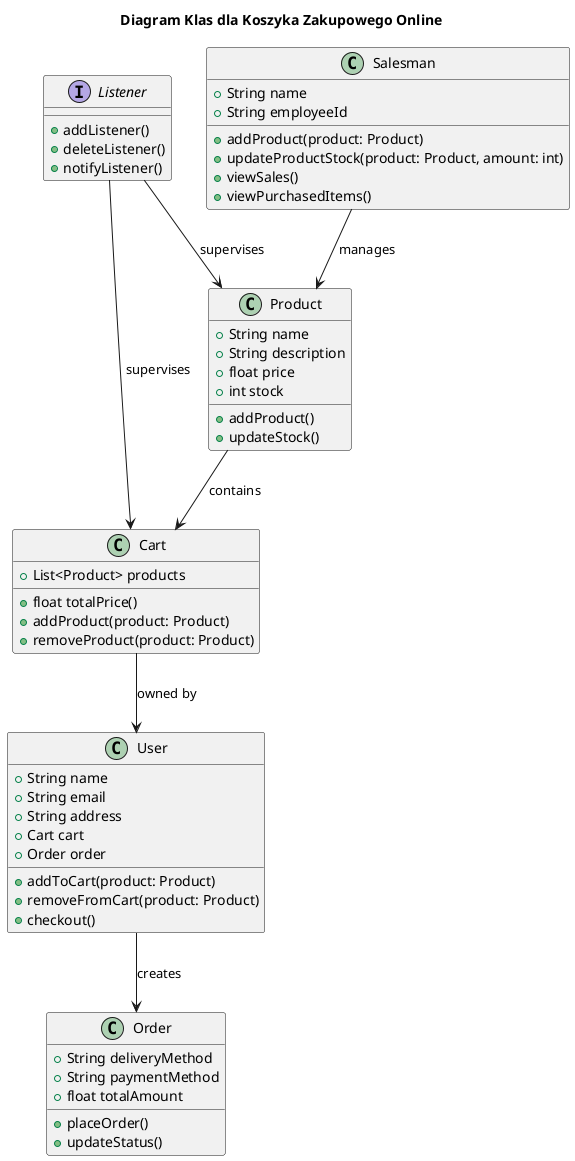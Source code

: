 @startuml
title Diagram Klas dla Koszyka Zakupowego Online

class Product {
  +String name
  +String description
  +float price
  +int stock
  +addProduct()
  +updateStock()
}

class User {
  +String name
  +String email
  +String address
  +Cart cart
  +Order order
  +addToCart(product: Product)
  +removeFromCart(product: Product)
  +checkout()
}

class Cart {
  +List<Product> products
  +float totalPrice()
  +addProduct(product: Product)
  +removeProduct(product: Product)
}

class Order {
  +String deliveryMethod
  +String paymentMethod
  +float totalAmount
  +placeOrder()
  +updateStatus()
}

class Salesman {
  +String name
  +String employeeId
  +addProduct(product: Product)
  +updateProductStock(product: Product, amount: int)
  +viewSales()
  +viewPurchasedItems()
}

Interface Listener {
    +addListener()
    +deleteListener()
    +notifyListener()
}

Product --> Cart : contains
Cart --> User : owned by
User --> Order : creates
Salesman --> Product : manages
Listener --> Cart : supervises
Listener --> Product : supervises

@enduml
